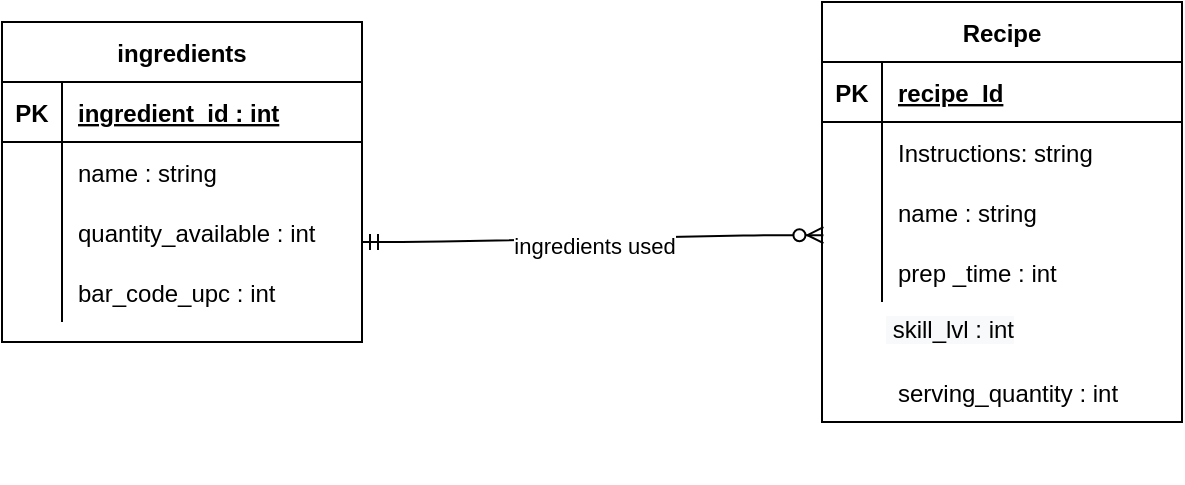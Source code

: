 <mxfile version="13.8.0" type="device"><diagram id="MZ3zAlUNudhSYvNeJl5q" name="Page-1"><mxGraphModel dx="1278" dy="548" grid="1" gridSize="10" guides="1" tooltips="1" connect="1" arrows="1" fold="1" page="1" pageScale="1" pageWidth="850" pageHeight="1100" math="0" shadow="0"><root><mxCell id="0"/><mxCell id="1" parent="0"/><mxCell id="y2fXcpTTq1zfZMljepEM-21" value="" style="group" vertex="1" connectable="0" parent="1"><mxGeometry x="590" y="80" width="180" height="240" as="geometry"/></mxCell><mxCell id="y2fXcpTTq1zfZMljepEM-1" value="Recipe" style="shape=table;startSize=30;container=1;collapsible=1;childLayout=tableLayout;fixedRows=1;rowLines=0;fontStyle=1;align=center;resizeLast=1;" vertex="1" parent="y2fXcpTTq1zfZMljepEM-21"><mxGeometry width="180" height="210" as="geometry"/></mxCell><mxCell id="y2fXcpTTq1zfZMljepEM-2" value="" style="shape=partialRectangle;collapsible=0;dropTarget=0;pointerEvents=0;fillColor=none;top=0;left=0;bottom=1;right=0;points=[[0,0.5],[1,0.5]];portConstraint=eastwest;" vertex="1" parent="y2fXcpTTq1zfZMljepEM-1"><mxGeometry y="30" width="180" height="30" as="geometry"/></mxCell><mxCell id="y2fXcpTTq1zfZMljepEM-3" value="PK" style="shape=partialRectangle;connectable=0;fillColor=none;top=0;left=0;bottom=0;right=0;fontStyle=1;overflow=hidden;" vertex="1" parent="y2fXcpTTq1zfZMljepEM-2"><mxGeometry width="30" height="30" as="geometry"/></mxCell><mxCell id="y2fXcpTTq1zfZMljepEM-4" value="recipe_Id" style="shape=partialRectangle;connectable=0;fillColor=none;top=0;left=0;bottom=0;right=0;align=left;spacingLeft=6;fontStyle=5;overflow=hidden;" vertex="1" parent="y2fXcpTTq1zfZMljepEM-2"><mxGeometry x="30" width="150" height="30" as="geometry"/></mxCell><mxCell id="y2fXcpTTq1zfZMljepEM-5" value="" style="shape=partialRectangle;collapsible=0;dropTarget=0;pointerEvents=0;fillColor=none;top=0;left=0;bottom=0;right=0;points=[[0,0.5],[1,0.5]];portConstraint=eastwest;" vertex="1" parent="y2fXcpTTq1zfZMljepEM-1"><mxGeometry y="60" width="180" height="30" as="geometry"/></mxCell><mxCell id="y2fXcpTTq1zfZMljepEM-6" value="" style="shape=partialRectangle;connectable=0;fillColor=none;top=0;left=0;bottom=0;right=0;editable=1;overflow=hidden;" vertex="1" parent="y2fXcpTTq1zfZMljepEM-5"><mxGeometry width="30" height="30" as="geometry"/></mxCell><mxCell id="y2fXcpTTq1zfZMljepEM-7" value="Instructions: string" style="shape=partialRectangle;connectable=0;fillColor=none;top=0;left=0;bottom=0;right=0;align=left;spacingLeft=6;overflow=hidden;" vertex="1" parent="y2fXcpTTq1zfZMljepEM-5"><mxGeometry x="30" width="150" height="30" as="geometry"/></mxCell><mxCell id="y2fXcpTTq1zfZMljepEM-8" value="" style="shape=partialRectangle;collapsible=0;dropTarget=0;pointerEvents=0;fillColor=none;top=0;left=0;bottom=0;right=0;points=[[0,0.5],[1,0.5]];portConstraint=eastwest;" vertex="1" parent="y2fXcpTTq1zfZMljepEM-1"><mxGeometry y="90" width="180" height="30" as="geometry"/></mxCell><mxCell id="y2fXcpTTq1zfZMljepEM-9" value="" style="shape=partialRectangle;connectable=0;fillColor=none;top=0;left=0;bottom=0;right=0;editable=1;overflow=hidden;" vertex="1" parent="y2fXcpTTq1zfZMljepEM-8"><mxGeometry width="30" height="30" as="geometry"/></mxCell><mxCell id="y2fXcpTTq1zfZMljepEM-10" value="name : string" style="shape=partialRectangle;connectable=0;fillColor=none;top=0;left=0;bottom=0;right=0;align=left;spacingLeft=6;overflow=hidden;" vertex="1" parent="y2fXcpTTq1zfZMljepEM-8"><mxGeometry x="30" width="150" height="30" as="geometry"/></mxCell><mxCell id="y2fXcpTTq1zfZMljepEM-11" value="" style="shape=partialRectangle;collapsible=0;dropTarget=0;pointerEvents=0;fillColor=none;top=0;left=0;bottom=0;right=0;points=[[0,0.5],[1,0.5]];portConstraint=eastwest;" vertex="1" parent="y2fXcpTTq1zfZMljepEM-1"><mxGeometry y="120" width="180" height="30" as="geometry"/></mxCell><mxCell id="y2fXcpTTq1zfZMljepEM-12" value="" style="shape=partialRectangle;connectable=0;fillColor=none;top=0;left=0;bottom=0;right=0;editable=1;overflow=hidden;" vertex="1" parent="y2fXcpTTq1zfZMljepEM-11"><mxGeometry width="30" height="30" as="geometry"/></mxCell><mxCell id="y2fXcpTTq1zfZMljepEM-13" value="prep _time : int" style="shape=partialRectangle;connectable=0;fillColor=none;top=0;left=0;bottom=0;right=0;align=left;spacingLeft=6;overflow=hidden;" vertex="1" parent="y2fXcpTTq1zfZMljepEM-11"><mxGeometry x="30" width="150" height="30" as="geometry"/></mxCell><mxCell id="y2fXcpTTq1zfZMljepEM-14" value="" style="shape=partialRectangle;connectable=0;fillColor=none;top=0;left=0;bottom=0;right=0;align=left;spacingLeft=6;overflow=hidden;" vertex="1" parent="y2fXcpTTq1zfZMljepEM-21"><mxGeometry x="30" y="150" width="150" height="30" as="geometry"/></mxCell><mxCell id="y2fXcpTTq1zfZMljepEM-15" value="serving_quantity : int" style="shape=partialRectangle;connectable=0;fillColor=none;top=0;left=0;bottom=0;right=0;align=left;spacingLeft=6;overflow=hidden;" vertex="1" parent="y2fXcpTTq1zfZMljepEM-21"><mxGeometry x="30" y="180" width="150" height="30" as="geometry"/></mxCell><mxCell id="y2fXcpTTq1zfZMljepEM-16" value="" style="shape=partialRectangle;connectable=0;fillColor=none;top=0;left=0;bottom=0;right=0;align=left;spacingLeft=6;overflow=hidden;" vertex="1" parent="y2fXcpTTq1zfZMljepEM-21"><mxGeometry x="30" y="210" width="150" height="30" as="geometry"/></mxCell><mxCell id="y2fXcpTTq1zfZMljepEM-18" value="&lt;span style=&quot;color: rgb(0 , 0 , 0) ; font-family: &amp;#34;helvetica&amp;#34; ; font-size: 12px ; font-style: normal ; font-weight: 400 ; letter-spacing: normal ; text-align: left ; text-indent: 0px ; text-transform: none ; word-spacing: 0px ; background-color: rgb(248 , 249 , 250) ; display: inline ; float: none&quot;&gt;&amp;nbsp;skill_lvl : int&lt;/span&gt;" style="text;whiteSpace=wrap;html=1;" vertex="1" parent="y2fXcpTTq1zfZMljepEM-21"><mxGeometry x="30" y="150" width="150" height="30" as="geometry"/></mxCell><mxCell id="y2fXcpTTq1zfZMljepEM-19" value="" style="shape=partialRectangle;connectable=0;fillColor=none;top=0;left=0;bottom=0;right=0;editable=1;overflow=hidden;" vertex="1" parent="y2fXcpTTq1zfZMljepEM-21"><mxGeometry y="150" width="30" height="30" as="geometry"/></mxCell><mxCell id="y2fXcpTTq1zfZMljepEM-20" value="" style="shape=partialRectangle;connectable=0;fillColor=none;top=0;left=0;bottom=0;right=0;editable=1;overflow=hidden;" vertex="1" parent="y2fXcpTTq1zfZMljepEM-21"><mxGeometry y="180" width="30" height="30" as="geometry"/></mxCell><mxCell id="y2fXcpTTq1zfZMljepEM-22" value="ingredients" style="shape=table;startSize=30;container=1;collapsible=1;childLayout=tableLayout;fixedRows=1;rowLines=0;fontStyle=1;align=center;resizeLast=1;" vertex="1" parent="1"><mxGeometry x="180" y="90" width="180" height="160" as="geometry"/></mxCell><mxCell id="y2fXcpTTq1zfZMljepEM-23" value="" style="shape=partialRectangle;collapsible=0;dropTarget=0;pointerEvents=0;fillColor=none;top=0;left=0;bottom=1;right=0;points=[[0,0.5],[1,0.5]];portConstraint=eastwest;" vertex="1" parent="y2fXcpTTq1zfZMljepEM-22"><mxGeometry y="30" width="180" height="30" as="geometry"/></mxCell><mxCell id="y2fXcpTTq1zfZMljepEM-24" value="PK" style="shape=partialRectangle;connectable=0;fillColor=none;top=0;left=0;bottom=0;right=0;fontStyle=1;overflow=hidden;" vertex="1" parent="y2fXcpTTq1zfZMljepEM-23"><mxGeometry width="30" height="30" as="geometry"/></mxCell><mxCell id="y2fXcpTTq1zfZMljepEM-25" value="ingredient_id : int" style="shape=partialRectangle;connectable=0;fillColor=none;top=0;left=0;bottom=0;right=0;align=left;spacingLeft=6;fontStyle=5;overflow=hidden;" vertex="1" parent="y2fXcpTTq1zfZMljepEM-23"><mxGeometry x="30" width="150" height="30" as="geometry"/></mxCell><mxCell id="y2fXcpTTq1zfZMljepEM-26" value="" style="shape=partialRectangle;collapsible=0;dropTarget=0;pointerEvents=0;fillColor=none;top=0;left=0;bottom=0;right=0;points=[[0,0.5],[1,0.5]];portConstraint=eastwest;" vertex="1" parent="y2fXcpTTq1zfZMljepEM-22"><mxGeometry y="60" width="180" height="30" as="geometry"/></mxCell><mxCell id="y2fXcpTTq1zfZMljepEM-27" value="&#10;&#10;&#10;&#10;&#10;&#10;&#10;&#10;&#10;&#10;&#10;&#10;u" style="shape=partialRectangle;connectable=0;fillColor=none;top=0;left=0;bottom=0;right=0;editable=1;overflow=hidden;" vertex="1" parent="y2fXcpTTq1zfZMljepEM-26"><mxGeometry width="30" height="30" as="geometry"/></mxCell><mxCell id="y2fXcpTTq1zfZMljepEM-28" value="name : string" style="shape=partialRectangle;connectable=0;fillColor=none;top=0;left=0;bottom=0;right=0;align=left;spacingLeft=6;overflow=hidden;" vertex="1" parent="y2fXcpTTq1zfZMljepEM-26"><mxGeometry x="30" width="150" height="30" as="geometry"/></mxCell><mxCell id="y2fXcpTTq1zfZMljepEM-29" value="" style="shape=partialRectangle;collapsible=0;dropTarget=0;pointerEvents=0;fillColor=none;top=0;left=0;bottom=0;right=0;points=[[0,0.5],[1,0.5]];portConstraint=eastwest;" vertex="1" parent="y2fXcpTTq1zfZMljepEM-22"><mxGeometry y="90" width="180" height="30" as="geometry"/></mxCell><mxCell id="y2fXcpTTq1zfZMljepEM-30" value="" style="shape=partialRectangle;connectable=0;fillColor=none;top=0;left=0;bottom=0;right=0;editable=1;overflow=hidden;" vertex="1" parent="y2fXcpTTq1zfZMljepEM-29"><mxGeometry width="30" height="30" as="geometry"/></mxCell><mxCell id="y2fXcpTTq1zfZMljepEM-31" value="quantity_available : int" style="shape=partialRectangle;connectable=0;fillColor=none;top=0;left=0;bottom=0;right=0;align=left;spacingLeft=6;overflow=hidden;" vertex="1" parent="y2fXcpTTq1zfZMljepEM-29"><mxGeometry x="30" width="150" height="30" as="geometry"/></mxCell><mxCell id="y2fXcpTTq1zfZMljepEM-32" value="" style="shape=partialRectangle;collapsible=0;dropTarget=0;pointerEvents=0;fillColor=none;top=0;left=0;bottom=0;right=0;points=[[0,0.5],[1,0.5]];portConstraint=eastwest;" vertex="1" parent="y2fXcpTTq1zfZMljepEM-22"><mxGeometry y="120" width="180" height="30" as="geometry"/></mxCell><mxCell id="y2fXcpTTq1zfZMljepEM-33" value="" style="shape=partialRectangle;connectable=0;fillColor=none;top=0;left=0;bottom=0;right=0;editable=1;overflow=hidden;" vertex="1" parent="y2fXcpTTq1zfZMljepEM-32"><mxGeometry width="30" height="30" as="geometry"/></mxCell><mxCell id="y2fXcpTTq1zfZMljepEM-34" value="bar_code_upc : int " style="shape=partialRectangle;connectable=0;fillColor=none;top=0;left=0;bottom=0;right=0;align=left;spacingLeft=6;overflow=hidden;" vertex="1" parent="y2fXcpTTq1zfZMljepEM-32"><mxGeometry x="30" width="150" height="30" as="geometry"/></mxCell><mxCell id="y2fXcpTTq1zfZMljepEM-35" value="" style="edgeStyle=entityRelationEdgeStyle;fontSize=12;html=1;endArrow=ERzeroToMany;startArrow=ERmandOne;entryX=0.004;entryY=0.887;entryDx=0;entryDy=0;entryPerimeter=0;" edge="1" parent="1" target="y2fXcpTTq1zfZMljepEM-8"><mxGeometry width="100" height="100" relative="1" as="geometry"><mxPoint x="360" y="200" as="sourcePoint"/><mxPoint x="460" y="100" as="targetPoint"/></mxGeometry></mxCell><mxCell id="y2fXcpTTq1zfZMljepEM-36" value="ingredients used" style="edgeLabel;html=1;align=center;verticalAlign=middle;resizable=0;points=[];" vertex="1" connectable="0" parent="y2fXcpTTq1zfZMljepEM-35"><mxGeometry x="0.002" y="-3" relative="1" as="geometry"><mxPoint as="offset"/></mxGeometry></mxCell></root></mxGraphModel></diagram></mxfile>